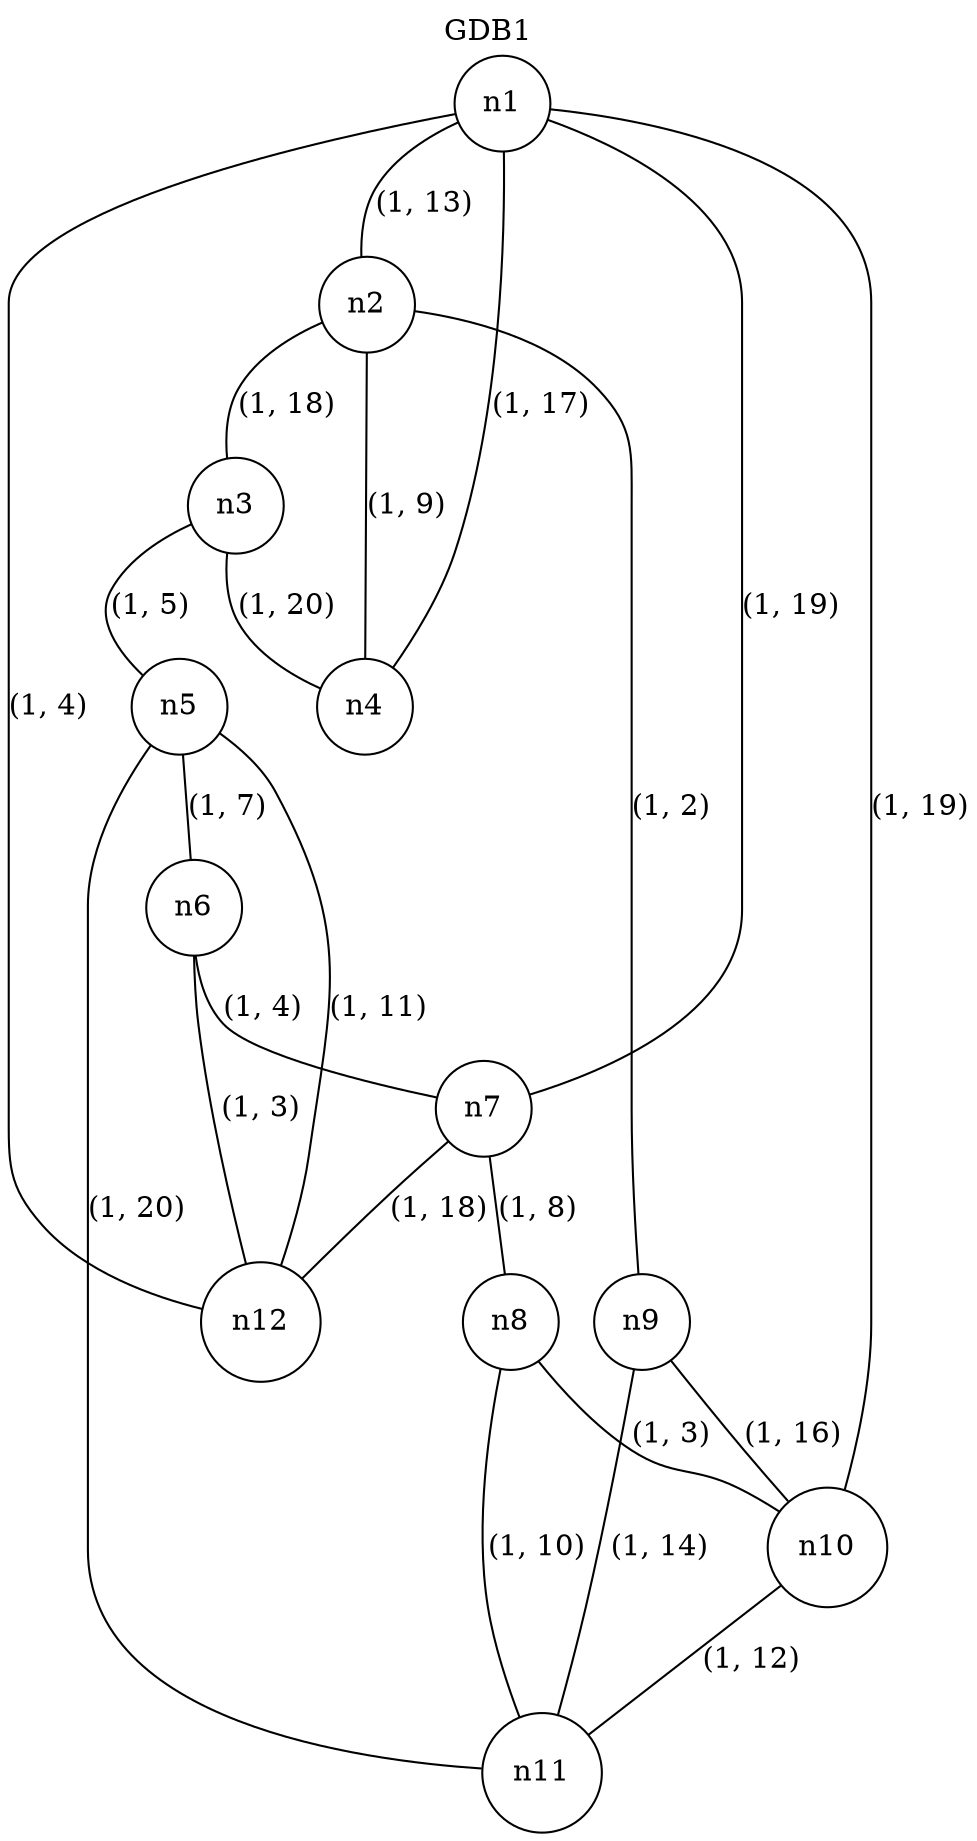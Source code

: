 strict graph gdb1 {
node [shape=circle];
label="GDB1";
labelloc=top;
labeljust=center;
n1;
n2;
n3
n4;
n5
n6;
n7;
n8;
n9;
n10;
n11;
n12;
n1--n2[label="(1, 13)"];
n1--n4[label="(1, 17)"];
n1--n7[label="(1, 19)"];
n1--n10[label="(1, 19)"];
n1--n12[label="(1, 4)"];
n2--n3[label="(1, 18)"];
n2--n4[label="(1, 9)"];
n2--n9[label="(1, 2)"];
n3--n4[label="(1, 20)"];
n3--n5[label="(1, 5)"];
n5--n6[label="(1, 7)"];
n1--n4[label="(1, 17)"];
n5--n11[label="(1, 20)"];
n5--n12[label="(1, 11)"];
n6--n7[label="(1, 4)"];
n6--n12[label="(1, 3)"];
n7--n8[label="(1, 8)"];
n7--n12[label="(1, 18)"];
n8--n10[label="(1, 3)"];
n8--n11[label="(1, 10)"];
n9--n10[label="(1, 16)"];
n9--n11[label="(1, 14)"];
n10--n11[label="(1, 12)"];
}